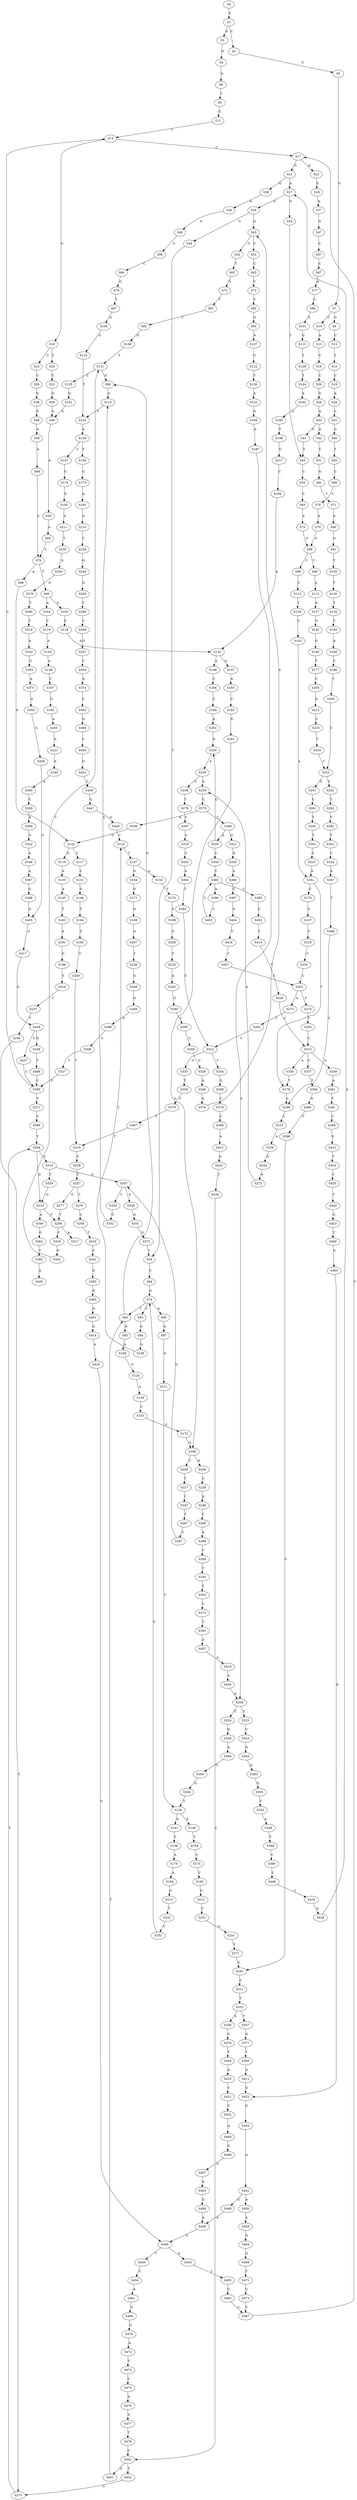 strict digraph  {
	S0 -> S1 [ label = T ];
	S1 -> S2 [ label = G ];
	S1 -> S3 [ label = C ];
	S2 -> S4 [ label = G ];
	S3 -> S5 [ label = G ];
	S4 -> S6 [ label = G ];
	S5 -> S7 [ label = G ];
	S6 -> S8 [ label = T ];
	S7 -> S9 [ label = G ];
	S7 -> S10 [ label = C ];
	S8 -> S11 [ label = C ];
	S9 -> S12 [ label = C ];
	S10 -> S13 [ label = A ];
	S11 -> S14 [ label = C ];
	S12 -> S15 [ label = T ];
	S13 -> S16 [ label = C ];
	S14 -> S17 [ label = C ];
	S14 -> S18 [ label = G ];
	S15 -> S19 [ label = C ];
	S16 -> S20 [ label = C ];
	S17 -> S21 [ label = G ];
	S17 -> S22 [ label = A ];
	S18 -> S23 [ label = C ];
	S18 -> S24 [ label = T ];
	S19 -> S25 [ label = A ];
	S20 -> S26 [ label = G ];
	S21 -> S27 [ label = A ];
	S21 -> S28 [ label = G ];
	S22 -> S29 [ label = G ];
	S23 -> S30 [ label = C ];
	S24 -> S31 [ label = C ];
	S25 -> S32 [ label = C ];
	S26 -> S33 [ label = A ];
	S27 -> S34 [ label = A ];
	S27 -> S35 [ label = G ];
	S28 -> S36 [ label = A ];
	S29 -> S37 [ label = A ];
	S30 -> S38 [ label = G ];
	S31 -> S39 [ label = G ];
	S32 -> S40 [ label = G ];
	S33 -> S41 [ label = G ];
	S33 -> S42 [ label = A ];
	S34 -> S43 [ label = A ];
	S34 -> S44 [ label = G ];
	S35 -> S45 [ label = T ];
	S36 -> S46 [ label = G ];
	S37 -> S47 [ label = G ];
	S38 -> S48 [ label = G ];
	S39 -> S49 [ label = G ];
	S40 -> S50 [ label = T ];
	S41 -> S45 [ label = T ];
	S42 -> S51 [ label = T ];
	S43 -> S52 [ label = G ];
	S43 -> S53 [ label = C ];
	S44 -> S54 [ label = T ];
	S45 -> S55 [ label = C ];
	S46 -> S56 [ label = G ];
	S47 -> S57 [ label = C ];
	S48 -> S58 [ label = A ];
	S49 -> S59 [ label = A ];
	S50 -> S60 [ label = C ];
	S51 -> S61 [ label = G ];
	S52 -> S62 [ label = T ];
	S53 -> S63 [ label = C ];
	S54 -> S64 [ label = C ];
	S55 -> S65 [ label = C ];
	S56 -> S66 [ label = C ];
	S57 -> S67 [ label = C ];
	S58 -> S68 [ label = A ];
	S59 -> S69 [ label = A ];
	S60 -> S70 [ label = C ];
	S61 -> S71 [ label = T ];
	S62 -> S72 [ label = G ];
	S63 -> S73 [ label = C ];
	S64 -> S74 [ label = G ];
	S65 -> S75 [ label = A ];
	S66 -> S76 [ label = G ];
	S67 -> S77 [ label = A ];
	S68 -> S78 [ label = C ];
	S69 -> S78 [ label = C ];
	S70 -> S79 [ label = A ];
	S71 -> S80 [ label = A ];
	S72 -> S81 [ label = T ];
	S73 -> S82 [ label = C ];
	S74 -> S83 [ label = C ];
	S74 -> S84 [ label = T ];
	S74 -> S85 [ label = A ];
	S75 -> S86 [ label = G ];
	S76 -> S87 [ label = T ];
	S77 -> S88 [ label = C ];
	S78 -> S89 [ label = A ];
	S78 -> S90 [ label = T ];
	S79 -> S86 [ label = G ];
	S80 -> S91 [ label = G ];
	S81 -> S92 [ label = C ];
	S82 -> S93 [ label = G ];
	S83 -> S94 [ label = G ];
	S84 -> S95 [ label = A ];
	S84 -> S96 [ label = G ];
	S85 -> S97 [ label = G ];
	S86 -> S98 [ label = T ];
	S86 -> S99 [ label = C ];
	S87 -> S100 [ label = G ];
	S88 -> S101 [ label = G ];
	S89 -> S102 [ label = G ];
	S90 -> S103 [ label = G ];
	S90 -> S104 [ label = A ];
	S91 -> S105 [ label = T ];
	S92 -> S106 [ label = G ];
	S93 -> S107 [ label = A ];
	S94 -> S108 [ label = G ];
	S95 -> S109 [ label = A ];
	S96 -> S110 [ label = G ];
	S97 -> S111 [ label = G ];
	S98 -> S112 [ label = A ];
	S99 -> S113 [ label = T ];
	S100 -> S114 [ label = G ];
	S101 -> S115 [ label = G ];
	S102 -> S116 [ label = G ];
	S102 -> S117 [ label = C ];
	S103 -> S118 [ label = C ];
	S104 -> S119 [ label = C ];
	S105 -> S120 [ label = T ];
	S106 -> S121 [ label = T ];
	S107 -> S122 [ label = C ];
	S108 -> S123 [ label = C ];
	S109 -> S124 [ label = G ];
	S110 -> S125 [ label = T ];
	S111 -> S126 [ label = T ];
	S112 -> S127 [ label = G ];
	S113 -> S128 [ label = T ];
	S114 -> S125 [ label = T ];
	S115 -> S129 [ label = T ];
	S116 -> S130 [ label = A ];
	S117 -> S131 [ label = C ];
	S118 -> S132 [ label = A ];
	S119 -> S133 [ label = A ];
	S120 -> S134 [ label = T ];
	S121 -> S135 [ label = C ];
	S121 -> S96 [ label = G ];
	S122 -> S136 [ label = T ];
	S123 -> S137 [ label = T ];
	S124 -> S138 [ label = A ];
	S125 -> S139 [ label = A ];
	S126 -> S140 [ label = G ];
	S126 -> S141 [ label = A ];
	S127 -> S142 [ label = G ];
	S128 -> S143 [ label = C ];
	S129 -> S144 [ label = T ];
	S130 -> S145 [ label = A ];
	S131 -> S146 [ label = G ];
	S132 -> S147 [ label = G ];
	S132 -> S148 [ label = A ];
	S133 -> S149 [ label = A ];
	S134 -> S150 [ label = C ];
	S135 -> S151 [ label = G ];
	S136 -> S152 [ label = A ];
	S137 -> S153 [ label = A ];
	S137 -> S154 [ label = G ];
	S138 -> S155 [ label = C ];
	S139 -> S156 [ label = T ];
	S139 -> S157 [ label = C ];
	S140 -> S158 [ label = T ];
	S141 -> S159 [ label = T ];
	S142 -> S160 [ label = G ];
	S143 -> S161 [ label = A ];
	S144 -> S162 [ label = A ];
	S145 -> S163 [ label = T ];
	S146 -> S164 [ label = T ];
	S147 -> S165 [ label = A ];
	S148 -> S166 [ label = C ];
	S149 -> S167 [ label = C ];
	S150 -> S168 [ label = A ];
	S151 -> S49 [ label = G ];
	S152 -> S169 [ label = G ];
	S153 -> S170 [ label = T ];
	S154 -> S171 [ label = G ];
	S155 -> S172 [ label = G ];
	S156 -> S173 [ label = G ];
	S157 -> S174 [ label = C ];
	S158 -> S175 [ label = C ];
	S159 -> S176 [ label = A ];
	S160 -> S177 [ label = T ];
	S161 -> S178 [ label = T ];
	S161 -> S179 [ label = C ];
	S162 -> S180 [ label = C ];
	S163 -> S181 [ label = A ];
	S164 -> S182 [ label = C ];
	S165 -> S183 [ label = C ];
	S166 -> S184 [ label = C ];
	S167 -> S185 [ label = G ];
	S168 -> S186 [ label = C ];
	S169 -> S187 [ label = A ];
	S170 -> S188 [ label = A ];
	S171 -> S189 [ label = A ];
	S172 -> S190 [ label = G ];
	S173 -> S191 [ label = A ];
	S174 -> S192 [ label = G ];
	S175 -> S193 [ label = C ];
	S176 -> S194 [ label = A ];
	S177 -> S195 [ label = C ];
	S178 -> S196 [ label = C ];
	S179 -> S197 [ label = G ];
	S180 -> S198 [ label = T ];
	S181 -> S199 [ label = G ];
	S182 -> S200 [ label = C ];
	S183 -> S201 [ label = G ];
	S184 -> S202 [ label = A ];
	S185 -> S203 [ label = A ];
	S186 -> S204 [ label = T ];
	S187 -> S205 [ label = A ];
	S188 -> S206 [ label = G ];
	S189 -> S207 [ label = A ];
	S190 -> S208 [ label = C ];
	S190 -> S209 [ label = A ];
	S191 -> S210 [ label = G ];
	S192 -> S211 [ label = G ];
	S193 -> S212 [ label = C ];
	S194 -> S213 [ label = G ];
	S195 -> S214 [ label = A ];
	S196 -> S215 [ label = C ];
	S197 -> S216 [ label = C ];
	S198 -> S217 [ label = G ];
	S199 -> S218 [ label = T ];
	S200 -> S219 [ label = T ];
	S201 -> S190 [ label = G ];
	S202 -> S220 [ label = G ];
	S203 -> S221 [ label = A ];
	S204 -> S222 [ label = C ];
	S205 -> S223 [ label = T ];
	S205 -> S224 [ label = C ];
	S206 -> S225 [ label = T ];
	S207 -> S226 [ label = T ];
	S208 -> S227 [ label = T ];
	S209 -> S228 [ label = C ];
	S210 -> S229 [ label = C ];
	S211 -> S230 [ label = T ];
	S212 -> S231 [ label = T ];
	S213 -> S232 [ label = T ];
	S214 -> S233 [ label = C ];
	S215 -> S234 [ label = A ];
	S216 -> S235 [ label = C ];
	S217 -> S236 [ label = C ];
	S218 -> S237 [ label = C ];
	S219 -> S238 [ label = C ];
	S220 -> S239 [ label = A ];
	S221 -> S240 [ label = A ];
	S222 -> S241 [ label = G ];
	S222 -> S242 [ label = C ];
	S223 -> S243 [ label = C ];
	S224 -> S244 [ label = G ];
	S225 -> S245 [ label = A ];
	S226 -> S246 [ label = G ];
	S227 -> S247 [ label = C ];
	S228 -> S248 [ label = A ];
	S229 -> S249 [ label = G ];
	S230 -> S250 [ label = G ];
	S231 -> S251 [ label = G ];
	S232 -> S252 [ label = C ];
	S233 -> S253 [ label = T ];
	S234 -> S254 [ label = G ];
	S235 -> S255 [ label = C ];
	S236 -> S132 [ label = A ];
	S237 -> S256 [ label = T ];
	S238 -> S257 [ label = T ];
	S239 -> S258 [ label = C ];
	S239 -> S259 [ label = A ];
	S240 -> S260 [ label = A ];
	S241 -> S261 [ label = C ];
	S242 -> S262 [ label = T ];
	S243 -> S263 [ label = G ];
	S244 -> S264 [ label = A ];
	S245 -> S265 [ label = G ];
	S246 -> S266 [ label = G ];
	S247 -> S267 [ label = T ];
	S248 -> S268 [ label = C ];
	S249 -> S269 [ label = G ];
	S250 -> S270 [ label = G ];
	S251 -> S271 [ label = T ];
	S252 -> S74 [ label = G ];
	S253 -> S222 [ label = C ];
	S254 -> S272 [ label = A ];
	S255 -> S273 [ label = A ];
	S255 -> S274 [ label = T ];
	S256 -> S275 [ label = C ];
	S257 -> S276 [ label = T ];
	S257 -> S277 [ label = G ];
	S258 -> S278 [ label = T ];
	S259 -> S279 [ label = C ];
	S260 -> S280 [ label = C ];
	S261 -> S281 [ label = T ];
	S262 -> S282 [ label = T ];
	S263 -> S283 [ label = G ];
	S264 -> S284 [ label = G ];
	S265 -> S285 [ label = C ];
	S266 -> S286 [ label = G ];
	S267 -> S287 [ label = C ];
	S268 -> S288 [ label = A ];
	S269 -> S289 [ label = T ];
	S270 -> S290 [ label = T ];
	S271 -> S291 [ label = C ];
	S272 -> S259 [ label = A ];
	S273 -> S292 [ label = T ];
	S274 -> S293 [ label = T ];
	S275 -> S294 [ label = T ];
	S276 -> S295 [ label = C ];
	S277 -> S296 [ label = T ];
	S278 -> S297 [ label = C ];
	S279 -> S298 [ label = C ];
	S279 -> S299 [ label = A ];
	S280 -> S300 [ label = A ];
	S281 -> S301 [ label = T ];
	S282 -> S302 [ label = T ];
	S283 -> S303 [ label = G ];
	S284 -> S304 [ label = G ];
	S285 -> S305 [ label = C ];
	S286 -> S306 [ label = G ];
	S287 -> S307 [ label = G ];
	S288 -> S308 [ label = C ];
	S289 -> S309 [ label = C ];
	S290 -> S310 [ label = T ];
	S291 -> S311 [ label = C ];
	S292 -> S312 [ label = C ];
	S293 -> S313 [ label = C ];
	S294 -> S314 [ label = C ];
	S294 -> S315 [ label = G ];
	S295 -> S316 [ label = T ];
	S296 -> S317 [ label = A ];
	S296 -> S318 [ label = C ];
	S297 -> S319 [ label = C ];
	S298 -> S320 [ label = A ];
	S298 -> S321 [ label = G ];
	S299 -> S102 [ label = G ];
	S300 -> S322 [ label = G ];
	S301 -> S323 [ label = C ];
	S302 -> S324 [ label = C ];
	S303 -> S325 [ label = T ];
	S304 -> S126 [ label = T ];
	S305 -> S326 [ label = G ];
	S306 -> S327 [ label = T ];
	S307 -> S328 [ label = A ];
	S307 -> S329 [ label = T ];
	S308 -> S330 [ label = C ];
	S309 -> S331 [ label = G ];
	S310 -> S332 [ label = A ];
	S311 -> S333 [ label = T ];
	S312 -> S334 [ label = T ];
	S312 -> S335 [ label = G ];
	S313 -> S336 [ label = A ];
	S313 -> S337 [ label = C ];
	S313 -> S338 [ label = G ];
	S314 -> S339 [ label = T ];
	S314 -> S307 [ label = G ];
	S315 -> S340 [ label = A ];
	S315 -> S296 [ label = T ];
	S316 -> S341 [ label = C ];
	S318 -> S342 [ label = G ];
	S319 -> S343 [ label = C ];
	S320 -> S220 [ label = G ];
	S320 -> S344 [ label = C ];
	S321 -> S345 [ label = G ];
	S322 -> S346 [ label = A ];
	S323 -> S161 [ label = A ];
	S324 -> S347 [ label = A ];
	S325 -> S348 [ label = A ];
	S326 -> S349 [ label = A ];
	S327 -> S350 [ label = C ];
	S328 -> S351 [ label = A ];
	S329 -> S352 [ label = G ];
	S330 -> S353 [ label = T ];
	S331 -> S354 [ label = C ];
	S332 -> S355 [ label = G ];
	S333 -> S356 [ label = A ];
	S333 -> S357 [ label = T ];
	S334 -> S358 [ label = G ];
	S335 -> S359 [ label = T ];
	S336 -> S178 [ label = T ];
	S337 -> S360 [ label = T ];
	S338 -> S361 [ label = A ];
	S339 -> S315 [ label = G ];
	S340 -> S362 [ label = G ];
	S341 -> S363 [ label = G ];
	S342 -> S121 [ label = T ];
	S343 -> S364 [ label = A ];
	S344 -> S365 [ label = C ];
	S345 -> S366 [ label = A ];
	S346 -> S367 [ label = A ];
	S347 -> S368 [ label = T ];
	S348 -> S369 [ label = T ];
	S349 -> S370 [ label = A ];
	S350 -> S14 [ label = C ];
	S350 -> S371 [ label = T ];
	S351 -> S372 [ label = G ];
	S352 -> S110 [ label = G ];
	S353 -> S373 [ label = C ];
	S354 -> S374 [ label = A ];
	S355 -> S375 [ label = A ];
	S356 -> S376 [ label = C ];
	S357 -> S377 [ label = G ];
	S358 -> S378 [ label = C ];
	S359 -> S379 [ label = C ];
	S360 -> S380 [ label = G ];
	S361 -> S381 [ label = T ];
	S362 -> S382 [ label = T ];
	S363 -> S383 [ label = G ];
	S364 -> S384 [ label = T ];
	S365 -> S385 [ label = C ];
	S365 -> S386 [ label = A ];
	S366 -> S387 [ label = C ];
	S367 -> S388 [ label = G ];
	S368 -> S196 [ label = C ];
	S369 -> S389 [ label = C ];
	S370 -> S43 [ label = A ];
	S371 -> S390 [ label = C ];
	S372 -> S54 [ label = T ];
	S373 -> S391 [ label = T ];
	S374 -> S392 [ label = C ];
	S375 -> S393 [ label = A ];
	S376 -> S394 [ label = T ];
	S377 -> S395 [ label = T ];
	S378 -> S396 [ label = C ];
	S379 -> S397 [ label = C ];
	S380 -> S398 [ label = T ];
	S381 -> S399 [ label = C ];
	S382 -> S400 [ label = A ];
	S383 -> S401 [ label = A ];
	S384 -> S312 [ label = C ];
	S385 -> S402 [ label = C ];
	S386 -> S403 [ label = C ];
	S387 -> S404 [ label = G ];
	S388 -> S405 [ label = G ];
	S389 -> S406 [ label = C ];
	S390 -> S294 [ label = T ];
	S391 -> S407 [ label = A ];
	S392 -> S408 [ label = G ];
	S393 -> S409 [ label = G ];
	S394 -> S410 [ label = A ];
	S395 -> S411 [ label = A ];
	S396 -> S412 [ label = A ];
	S397 -> S219 [ label = T ];
	S398 -> S291 [ label = C ];
	S399 -> S413 [ label = G ];
	S401 -> S414 [ label = G ];
	S402 -> S415 [ label = T ];
	S403 -> S365 [ label = C ];
	S404 -> S416 [ label = C ];
	S405 -> S417 [ label = G ];
	S406 -> S418 [ label = C ];
	S407 -> S419 [ label = G ];
	S408 -> S420 [ label = C ];
	S409 -> S405 [ label = G ];
	S410 -> S421 [ label = C ];
	S411 -> S422 [ label = G ];
	S412 -> S423 [ label = G ];
	S413 -> S424 [ label = T ];
	S414 -> S425 [ label = A ];
	S415 -> S426 [ label = T ];
	S416 -> S427 [ label = C ];
	S417 -> S428 [ label = G ];
	S418 -> S429 [ label = G ];
	S419 -> S430 [ label = A ];
	S420 -> S431 [ label = G ];
	S421 -> S432 [ label = C ];
	S422 -> S433 [ label = G ];
	S423 -> S434 [ label = T ];
	S424 -> S435 [ label = T ];
	S425 -> S436 [ label = G ];
	S426 -> S313 [ label = C ];
	S427 -> S255 [ label = C ];
	S428 -> S437 [ label = T ];
	S428 -> S438 [ label = G ];
	S429 -> S27 [ label = A ];
	S430 -> S205 [ label = A ];
	S431 -> S439 [ label = C ];
	S432 -> S440 [ label = A ];
	S433 -> S441 [ label = A ];
	S434 -> S442 [ label = C ];
	S435 -> S443 [ label = T ];
	S436 -> S444 [ label = T ];
	S436 -> S445 [ label = G ];
	S437 -> S350 [ label = C ];
	S438 -> S446 [ label = T ];
	S439 -> S447 [ label = G ];
	S440 -> S448 [ label = G ];
	S441 -> S449 [ label = G ];
	S441 -> S450 [ label = A ];
	S442 -> S451 [ label = G ];
	S442 -> S452 [ label = T ];
	S443 -> S453 [ label = G ];
	S444 -> S454 [ label = C ];
	S445 -> S455 [ label = T ];
	S446 -> S350 [ label = C ];
	S447 -> S456 [ label = G ];
	S448 -> S457 [ label = G ];
	S449 -> S458 [ label = A ];
	S450 -> S459 [ label = A ];
	S451 -> S84 [ label = T ];
	S452 -> S275 [ label = C ];
	S453 -> S460 [ label = T ];
	S454 -> S461 [ label = A ];
	S455 -> S462 [ label = C ];
	S456 -> S123 [ label = C ];
	S457 -> S463 [ label = A ];
	S458 -> S436 [ label = G ];
	S459 -> S464 [ label = G ];
	S460 -> S465 [ label = A ];
	S461 -> S466 [ label = G ];
	S462 -> S467 [ label = C ];
	S463 -> S468 [ label = G ];
	S464 -> S469 [ label = G ];
	S465 -> S422 [ label = G ];
	S466 -> S470 [ label = G ];
	S467 -> S17 [ label = C ];
	S468 -> S458 [ label = A ];
	S469 -> S471 [ label = T ];
	S470 -> S472 [ label = A ];
	S471 -> S473 [ label = C ];
	S472 -> S474 [ label = C ];
	S473 -> S467 [ label = C ];
	S474 -> S475 [ label = C ];
	S475 -> S476 [ label = A ];
	S476 -> S477 [ label = G ];
	S477 -> S478 [ label = T ];
	S478 -> S442 [ label = C ];
}

